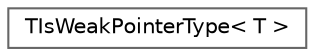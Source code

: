 digraph "Graphical Class Hierarchy"
{
 // INTERACTIVE_SVG=YES
 // LATEX_PDF_SIZE
  bgcolor="transparent";
  edge [fontname=Helvetica,fontsize=10,labelfontname=Helvetica,labelfontsize=10];
  node [fontname=Helvetica,fontsize=10,shape=box,height=0.2,width=0.4];
  rankdir="LR";
  Node0 [id="Node000000",label="TIsWeakPointerType\< T \>",height=0.2,width=0.4,color="grey40", fillcolor="white", style="filled",URL="$d6/da0/structTIsWeakPointerType.html",tooltip="TIsWeakPointerType."];
}
